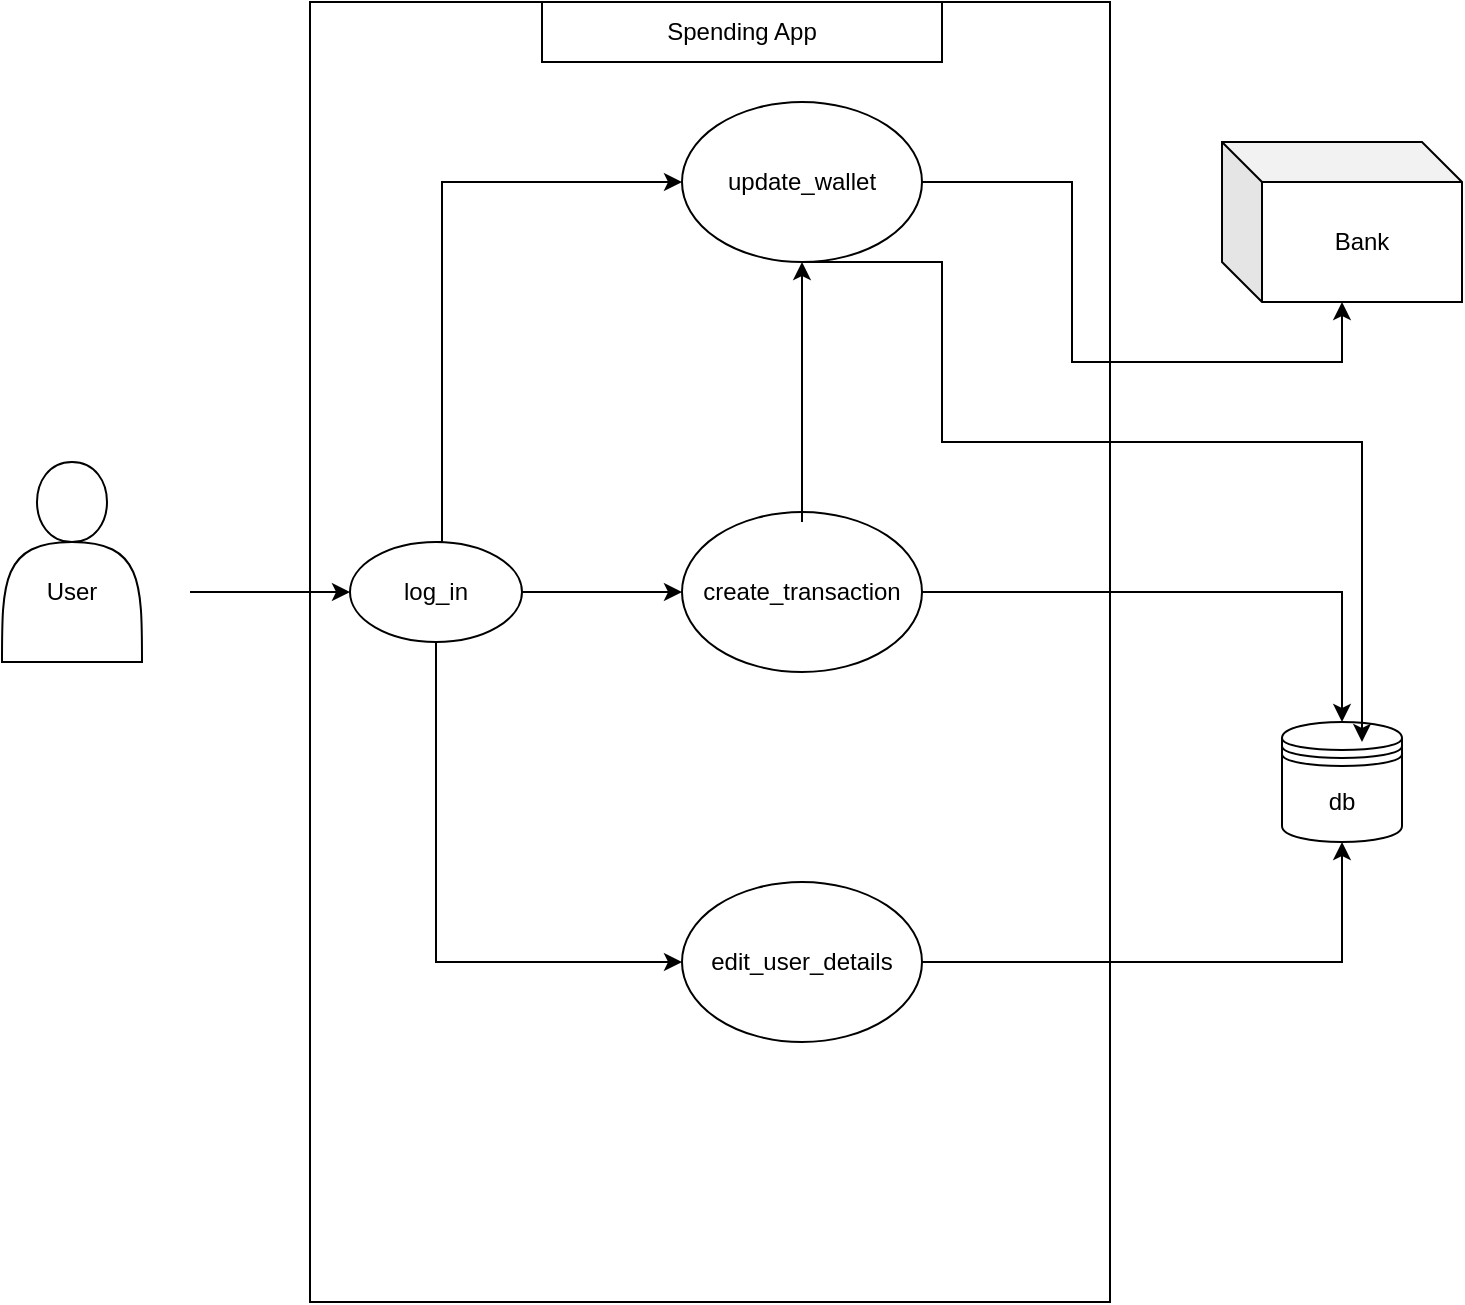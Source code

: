 <mxfile version="13.10.4" type="device"><diagram id="sb3lZji99rUeFMZ4dbSl" name="Page-1"><mxGraphModel dx="946" dy="556" grid="1" gridSize="10" guides="1" tooltips="1" connect="1" arrows="1" fold="1" page="1" pageScale="1" pageWidth="827" pageHeight="1169" math="0" shadow="0"><root><mxCell id="0"/><mxCell id="1" parent="0"/><mxCell id="JnwUcXngpmc8uSoHl4Xr-1" value="" style="rounded=0;whiteSpace=wrap;html=1;" vertex="1" parent="1"><mxGeometry x="214" y="220" width="400" height="650" as="geometry"/></mxCell><mxCell id="JnwUcXngpmc8uSoHl4Xr-2" value="&lt;br&gt;&lt;br&gt;User" style="shape=actor;whiteSpace=wrap;html=1;" vertex="1" parent="1"><mxGeometry x="60" y="450" width="70" height="100" as="geometry"/></mxCell><mxCell id="JnwUcXngpmc8uSoHl4Xr-3" value="log_in" style="ellipse;whiteSpace=wrap;html=1;" vertex="1" parent="1"><mxGeometry x="234" y="490" width="86" height="50" as="geometry"/></mxCell><mxCell id="JnwUcXngpmc8uSoHl4Xr-4" value="create_transaction" style="ellipse;whiteSpace=wrap;html=1;" vertex="1" parent="1"><mxGeometry x="400" y="475" width="120" height="80" as="geometry"/></mxCell><mxCell id="JnwUcXngpmc8uSoHl4Xr-5" value="edit_user_details" style="ellipse;whiteSpace=wrap;html=1;" vertex="1" parent="1"><mxGeometry x="400" y="660" width="120" height="80" as="geometry"/></mxCell><mxCell id="JnwUcXngpmc8uSoHl4Xr-7" value="" style="edgeStyle=orthogonalEdgeStyle;rounded=0;orthogonalLoop=1;jettySize=auto;html=1;exitX=1;exitY=0.5;exitDx=0;exitDy=0;entryX=0;entryY=0.5;entryDx=0;entryDy=0;" edge="1" parent="1" source="JnwUcXngpmc8uSoHl4Xr-3" target="JnwUcXngpmc8uSoHl4Xr-4"><mxGeometry relative="1" as="geometry"><Array as="points"><mxPoint x="370" y="515"/><mxPoint x="370" y="515"/></Array></mxGeometry></mxCell><mxCell id="JnwUcXngpmc8uSoHl4Xr-6" value="update_wallet" style="ellipse;whiteSpace=wrap;html=1;" vertex="1" parent="1"><mxGeometry x="400" y="270" width="120" height="80" as="geometry"/></mxCell><mxCell id="JnwUcXngpmc8uSoHl4Xr-8" value="" style="edgeStyle=orthogonalEdgeStyle;rounded=0;orthogonalLoop=1;jettySize=auto;html=1;entryX=0;entryY=0.5;entryDx=0;entryDy=0;" edge="1" parent="1" target="JnwUcXngpmc8uSoHl4Xr-6"><mxGeometry relative="1" as="geometry"><mxPoint x="277" y="490" as="sourcePoint"/><mxPoint x="470" y="380" as="targetPoint"/><Array as="points"><mxPoint x="280" y="490"/><mxPoint x="280" y="310"/></Array></mxGeometry></mxCell><mxCell id="JnwUcXngpmc8uSoHl4Xr-9" value="" style="edgeStyle=orthogonalEdgeStyle;rounded=0;orthogonalLoop=1;jettySize=auto;html=1;exitX=0.5;exitY=1;exitDx=0;exitDy=0;entryX=0;entryY=0.5;entryDx=0;entryDy=0;" edge="1" parent="1" source="JnwUcXngpmc8uSoHl4Xr-3" target="JnwUcXngpmc8uSoHl4Xr-5"><mxGeometry relative="1" as="geometry"><mxPoint x="330" y="525" as="sourcePoint"/><mxPoint x="410" y="525" as="targetPoint"/><Array as="points"><mxPoint x="277" y="700"/></Array></mxGeometry></mxCell><mxCell id="JnwUcXngpmc8uSoHl4Xr-12" value="" style="edgeStyle=orthogonalEdgeStyle;rounded=0;orthogonalLoop=1;jettySize=auto;html=1;exitX=1;exitY=0.5;exitDx=0;exitDy=0;entryX=0;entryY=0.5;entryDx=0;entryDy=0;" edge="1" parent="1"><mxGeometry relative="1" as="geometry"><mxPoint x="154" y="515" as="sourcePoint"/><mxPoint x="234" y="515" as="targetPoint"/></mxGeometry></mxCell><mxCell id="JnwUcXngpmc8uSoHl4Xr-13" value="" style="edgeStyle=orthogonalEdgeStyle;rounded=0;orthogonalLoop=1;jettySize=auto;html=1;" edge="1" parent="1" target="JnwUcXngpmc8uSoHl4Xr-14"><mxGeometry relative="1" as="geometry"><mxPoint x="520" y="310" as="sourcePoint"/><mxPoint x="640" y="516" as="targetPoint"/><Array as="points"><mxPoint x="595" y="310"/><mxPoint x="595" y="400"/><mxPoint x="730" y="400"/></Array></mxGeometry></mxCell><mxCell id="JnwUcXngpmc8uSoHl4Xr-14" value="Bank" style="shape=cube;whiteSpace=wrap;html=1;boundedLbl=1;backgroundOutline=1;darkOpacity=0.05;darkOpacity2=0.1;" vertex="1" parent="1"><mxGeometry x="670" y="290" width="120" height="80" as="geometry"/></mxCell><mxCell id="JnwUcXngpmc8uSoHl4Xr-15" value="db" style="shape=datastore;whiteSpace=wrap;html=1;" vertex="1" parent="1"><mxGeometry x="700" y="580" width="60" height="60" as="geometry"/></mxCell><mxCell id="JnwUcXngpmc8uSoHl4Xr-16" value="" style="edgeStyle=orthogonalEdgeStyle;rounded=0;orthogonalLoop=1;jettySize=auto;html=1;exitX=1;exitY=0.5;exitDx=0;exitDy=0;entryX=0.5;entryY=0;entryDx=0;entryDy=0;" edge="1" parent="1" target="JnwUcXngpmc8uSoHl4Xr-15"><mxGeometry relative="1" as="geometry"><mxPoint x="520" y="515" as="sourcePoint"/><mxPoint x="600" y="515" as="targetPoint"/><Array as="points"><mxPoint x="730" y="515"/></Array></mxGeometry></mxCell><mxCell id="JnwUcXngpmc8uSoHl4Xr-17" value="Spending App" style="rounded=0;whiteSpace=wrap;html=1;" vertex="1" parent="1"><mxGeometry x="330" y="220" width="200" height="30" as="geometry"/></mxCell><mxCell id="JnwUcXngpmc8uSoHl4Xr-18" value="" style="edgeStyle=orthogonalEdgeStyle;rounded=0;orthogonalLoop=1;jettySize=auto;html=1;exitX=1;exitY=0.5;exitDx=0;exitDy=0;entryX=0.5;entryY=1;entryDx=0;entryDy=0;" edge="1" parent="1" target="JnwUcXngpmc8uSoHl4Xr-15"><mxGeometry relative="1" as="geometry"><mxPoint x="520" y="700" as="sourcePoint"/><mxPoint x="730" y="765" as="targetPoint"/><Array as="points"><mxPoint x="730" y="700"/></Array></mxGeometry></mxCell><mxCell id="JnwUcXngpmc8uSoHl4Xr-19" value="" style="edgeStyle=orthogonalEdgeStyle;rounded=0;orthogonalLoop=1;jettySize=auto;html=1;exitX=0.5;exitY=1;exitDx=0;exitDy=0;verticalAlign=top;horizontal=1;startArrow=classic;startFill=1;endArrow=none;endFill=0;" edge="1" parent="1" source="JnwUcXngpmc8uSoHl4Xr-6"><mxGeometry relative="1" as="geometry"><mxPoint x="530" y="525" as="sourcePoint"/><mxPoint x="460" y="480" as="targetPoint"/><Array as="points"><mxPoint x="460" y="410"/><mxPoint x="460" y="410"/></Array></mxGeometry></mxCell><mxCell id="JnwUcXngpmc8uSoHl4Xr-20" value="" style="edgeStyle=orthogonalEdgeStyle;rounded=0;orthogonalLoop=1;jettySize=auto;html=1;entryX=0.5;entryY=0;entryDx=0;entryDy=0;" edge="1" parent="1" source="JnwUcXngpmc8uSoHl4Xr-6"><mxGeometry relative="1" as="geometry"><mxPoint x="530" y="525" as="sourcePoint"/><mxPoint x="740" y="590" as="targetPoint"/><Array as="points"><mxPoint x="530" y="350"/><mxPoint x="530" y="440"/><mxPoint x="740" y="440"/></Array></mxGeometry></mxCell></root></mxGraphModel></diagram></mxfile>